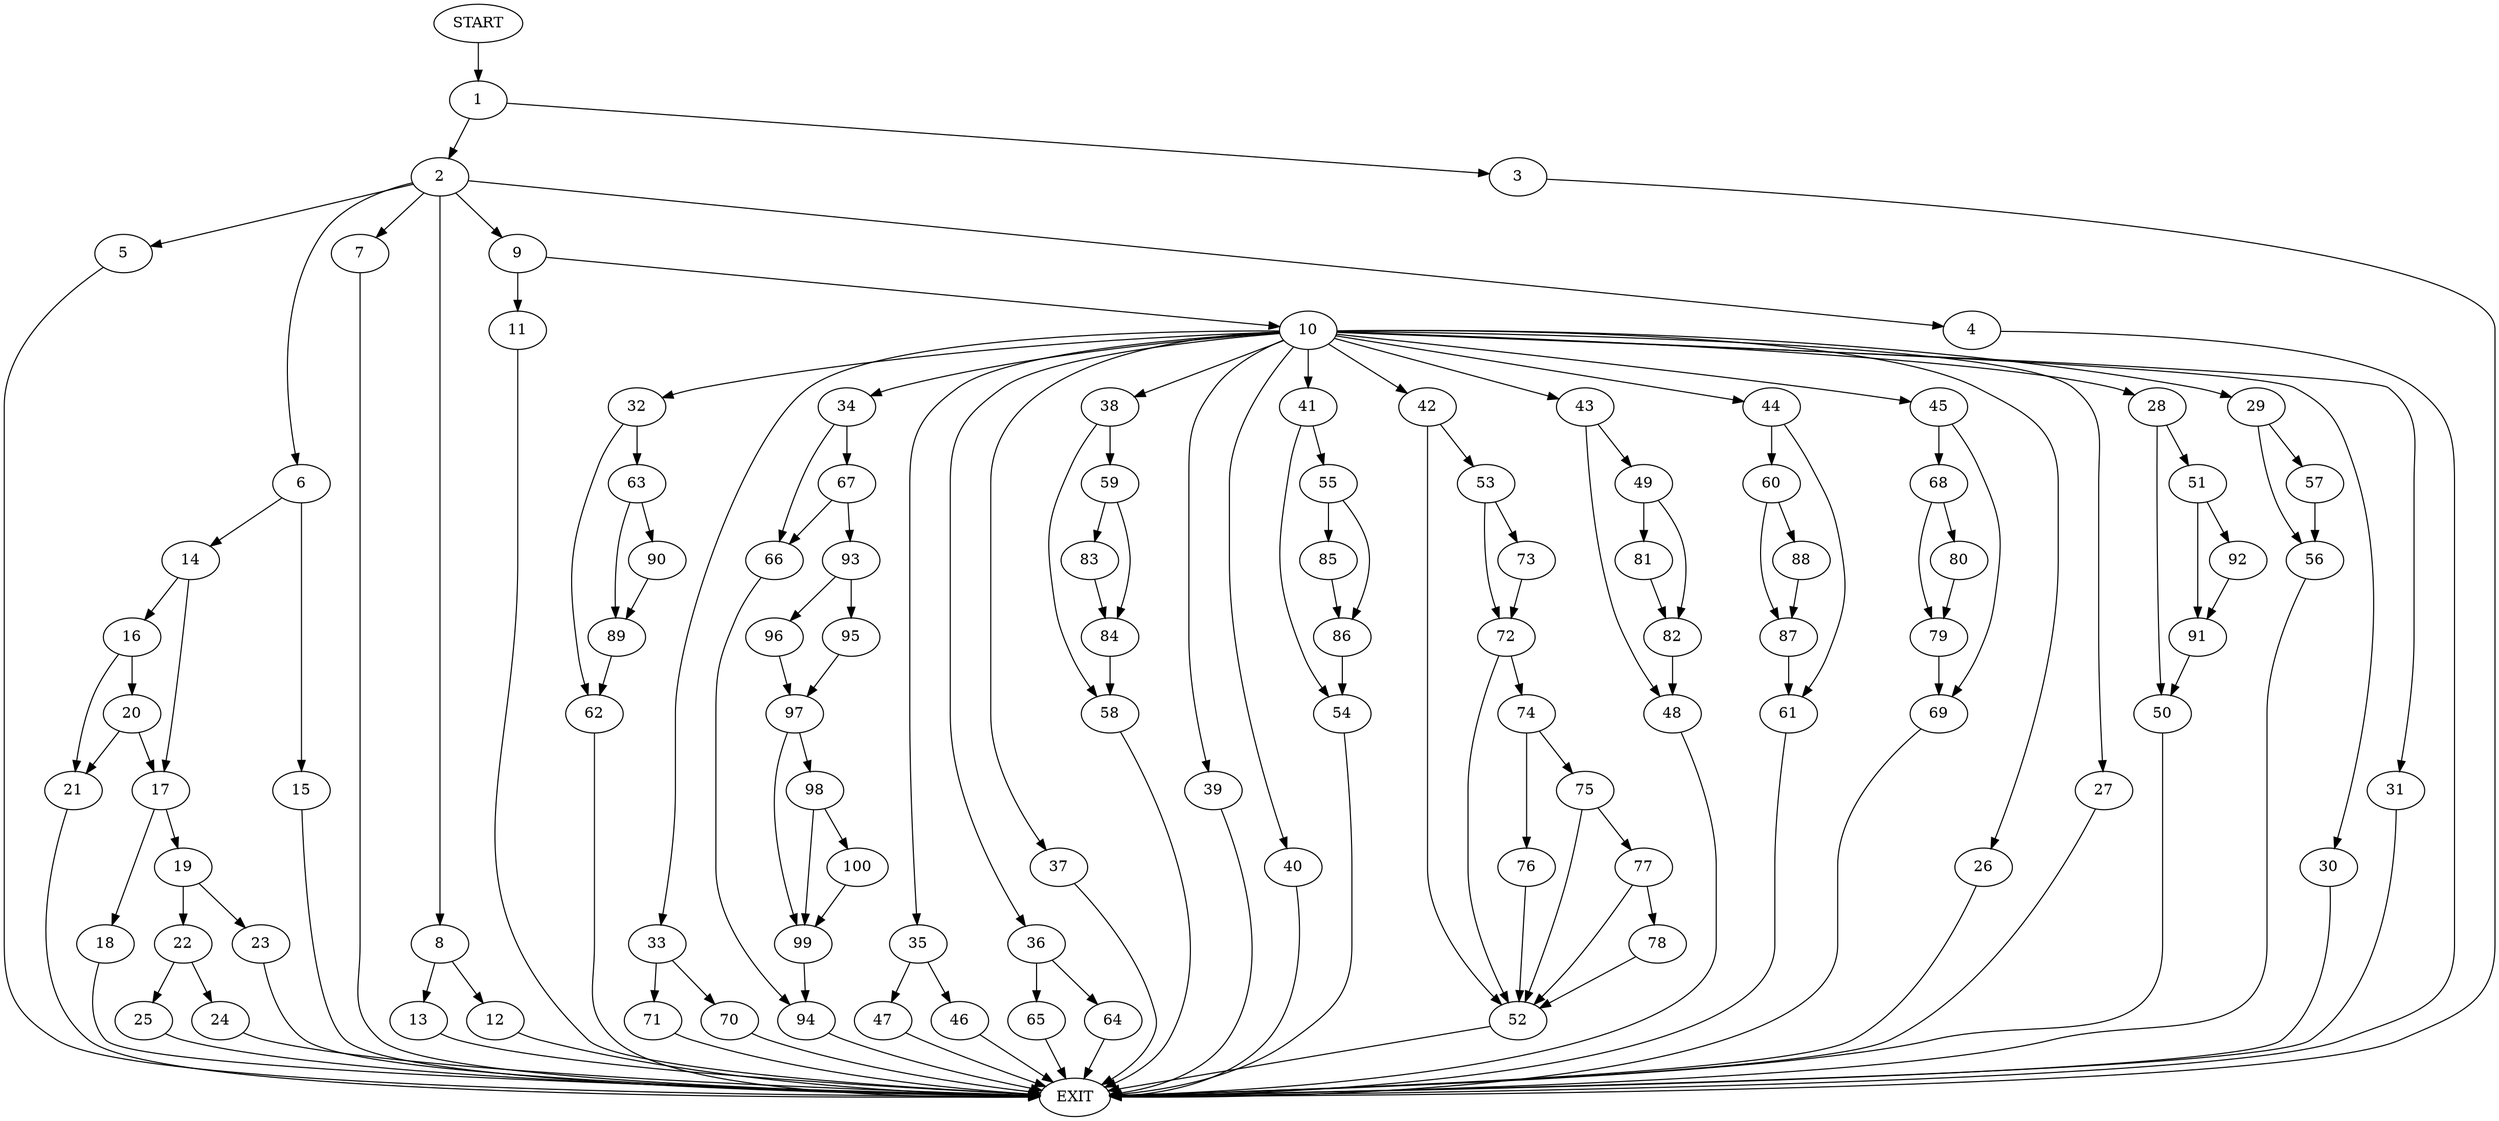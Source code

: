 digraph {
0 [label="START"]
101 [label="EXIT"]
0 -> 1
1 -> 2
1 -> 3
2 -> 4
2 -> 5
2 -> 6
2 -> 7
2 -> 8
2 -> 9
3 -> 101
9 -> 10
9 -> 11
4 -> 101
8 -> 12
8 -> 13
5 -> 101
6 -> 14
6 -> 15
7 -> 101
12 -> 101
13 -> 101
14 -> 16
14 -> 17
15 -> 101
17 -> 18
17 -> 19
16 -> 20
16 -> 21
20 -> 21
20 -> 17
21 -> 101
19 -> 22
19 -> 23
18 -> 101
22 -> 24
22 -> 25
23 -> 101
24 -> 101
25 -> 101
10 -> 26
10 -> 27
10 -> 28
10 -> 29
10 -> 30
10 -> 31
10 -> 32
10 -> 33
10 -> 34
10 -> 35
10 -> 36
10 -> 37
10 -> 38
10 -> 39
10 -> 40
10 -> 41
10 -> 42
10 -> 43
10 -> 44
10 -> 45
11 -> 101
35 -> 46
35 -> 47
43 -> 48
43 -> 49
28 -> 50
28 -> 51
40 -> 101
42 -> 52
42 -> 53
41 -> 54
41 -> 55
29 -> 56
29 -> 57
38 -> 58
38 -> 59
31 -> 101
44 -> 60
44 -> 61
26 -> 101
32 -> 62
32 -> 63
30 -> 101
36 -> 64
36 -> 65
27 -> 101
37 -> 101
39 -> 101
34 -> 66
34 -> 67
45 -> 68
45 -> 69
33 -> 70
33 -> 71
65 -> 101
64 -> 101
46 -> 101
47 -> 101
71 -> 101
70 -> 101
53 -> 72
53 -> 73
52 -> 101
73 -> 72
72 -> 74
72 -> 52
74 -> 75
74 -> 76
75 -> 77
75 -> 52
76 -> 52
77 -> 78
77 -> 52
78 -> 52
68 -> 79
68 -> 80
69 -> 101
79 -> 69
80 -> 79
48 -> 101
49 -> 81
49 -> 82
81 -> 82
82 -> 48
58 -> 101
59 -> 83
59 -> 84
83 -> 84
84 -> 58
55 -> 85
55 -> 86
54 -> 101
85 -> 86
86 -> 54
60 -> 87
60 -> 88
61 -> 101
88 -> 87
87 -> 61
63 -> 89
63 -> 90
62 -> 101
90 -> 89
89 -> 62
51 -> 91
51 -> 92
50 -> 101
92 -> 91
91 -> 50
56 -> 101
57 -> 56
67 -> 66
67 -> 93
66 -> 94
93 -> 95
93 -> 96
94 -> 101
95 -> 97
96 -> 97
97 -> 98
97 -> 99
99 -> 94
98 -> 99
98 -> 100
100 -> 99
}
